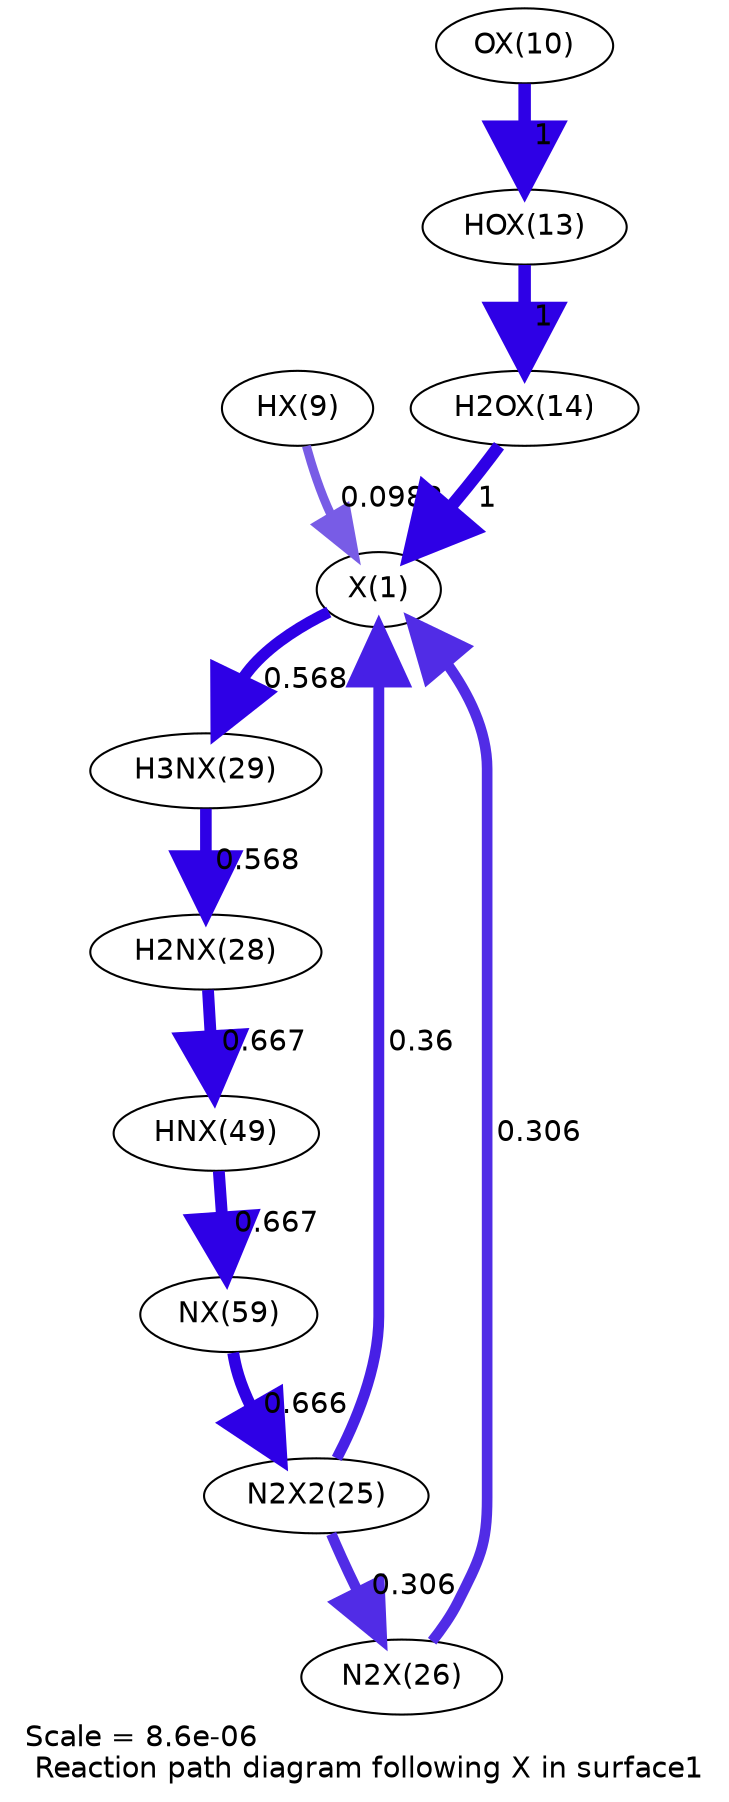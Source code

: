 digraph reaction_paths {
center=1;
s11 -> s20[fontname="Helvetica", penwidth=5.57, arrowsize=2.79, color="0.7, 1.07, 0.9"
, label=" 0.568"];
s12 -> s11[fontname="Helvetica", penwidth=4.25, arrowsize=2.12, color="0.7, 0.598, 0.9"
, label=" 0.0982"];
s15 -> s11[fontname="Helvetica", penwidth=6, arrowsize=3, color="0.7, 1.5, 0.9"
, label=" 1"];
s16 -> s11[fontname="Helvetica", penwidth=5.23, arrowsize=2.61, color="0.7, 0.86, 0.9"
, label=" 0.36"];
s17 -> s11[fontname="Helvetica", penwidth=5.11, arrowsize=2.55, color="0.7, 0.806, 0.9"
, label=" 0.306"];
s20 -> s19[fontname="Helvetica", penwidth=5.57, arrowsize=2.79, color="0.7, 1.07, 0.9"
, label=" 0.568"];
s19 -> s22[fontname="Helvetica", penwidth=5.69, arrowsize=2.85, color="0.7, 1.17, 0.9"
, label=" 0.667"];
s22 -> s23[fontname="Helvetica", penwidth=5.69, arrowsize=2.85, color="0.7, 1.17, 0.9"
, label=" 0.667"];
s13 -> s14[fontname="Helvetica", penwidth=6, arrowsize=3, color="0.7, 1.5, 0.9"
, label=" 1"];
s14 -> s15[fontname="Helvetica", penwidth=6, arrowsize=3, color="0.7, 1.5, 0.9"
, label=" 1"];
s23 -> s16[fontname="Helvetica", penwidth=5.69, arrowsize=2.85, color="0.7, 1.17, 0.9"
, label=" 0.666"];
s16 -> s17[fontname="Helvetica", penwidth=5.11, arrowsize=2.55, color="0.7, 0.806, 0.9"
, label=" 0.306"];
s11 [ fontname="Helvetica", label="X(1)"];
s12 [ fontname="Helvetica", label="HX(9)"];
s13 [ fontname="Helvetica", label="OX(10)"];
s14 [ fontname="Helvetica", label="HOX(13)"];
s15 [ fontname="Helvetica", label="H2OX(14)"];
s16 [ fontname="Helvetica", label="N2X2(25)"];
s17 [ fontname="Helvetica", label="N2X(26)"];
s19 [ fontname="Helvetica", label="H2NX(28)"];
s20 [ fontname="Helvetica", label="H3NX(29)"];
s22 [ fontname="Helvetica", label="HNX(49)"];
s23 [ fontname="Helvetica", label="NX(59)"];
 label = "Scale = 8.6e-06\l Reaction path diagram following X in surface1";
 fontname = "Helvetica";
}
